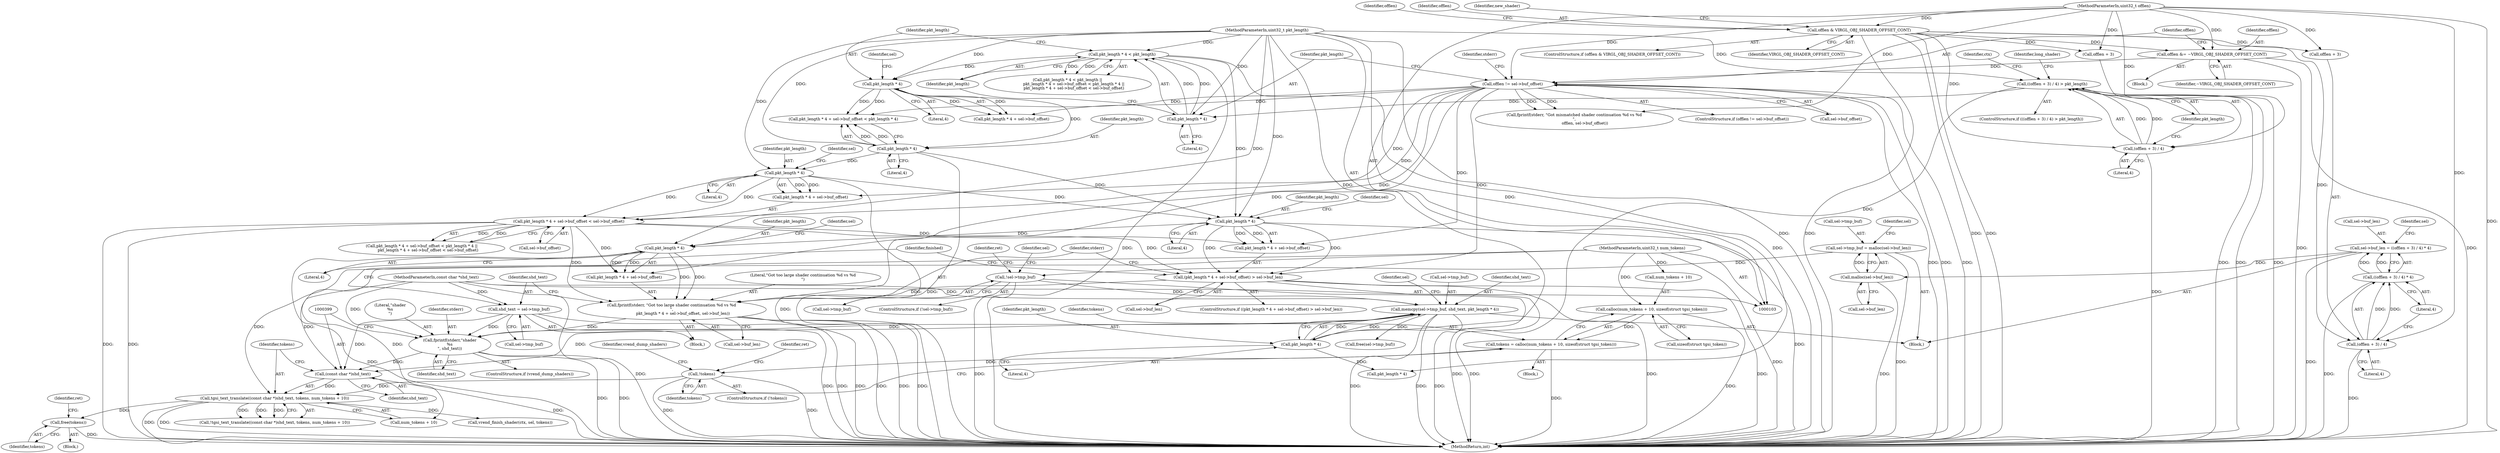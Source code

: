 digraph "0_virglrenderer_93761787b29f37fa627dea9082cdfc1a1ec608d6@API" {
"1000406" [label="(Call,free(tokens))"];
"1000397" [label="(Call,tgsi_text_translate((const char *)shd_text, tokens, num_tokens + 10))"];
"1000398" [label="(Call,(const char *)shd_text)"];
"1000364" [label="(Call,shd_text = sel->tmp_buf)"];
"1000107" [label="(MethodParameterIn,const char *shd_text)"];
"1000391" [label="(Call,fprintf(stderr,\"shader\n%s\n\", shd_text))"];
"1000351" [label="(Call,fprintf(stderr, \"Got too large shader continuation %d vs %d\n\",\n                  pkt_length * 4 + sel->buf_offset, sel->buf_len))"];
"1000355" [label="(Call,pkt_length * 4)"];
"1000341" [label="(Call,pkt_length * 4)"];
"1000305" [label="(Call,pkt_length * 4 < pkt_length)"];
"1000306" [label="(Call,pkt_length * 4)"];
"1000146" [label="(Call,((offlen + 3) / 4) > pkt_length)"];
"1000147" [label="(Call,(offlen + 3) / 4)"];
"1000138" [label="(Call,offlen & VIRGL_OBJ_SHADER_OFFSET_CONT)"];
"1000108" [label="(MethodParameterIn,uint32_t offlen)"];
"1000111" [label="(MethodParameterIn,uint32_t pkt_length)"];
"1000324" [label="(Call,pkt_length * 4)"];
"1000319" [label="(Call,pkt_length * 4)"];
"1000313" [label="(Call,pkt_length * 4)"];
"1000322" [label="(Call,pkt_length * 4 + sel->buf_offset < sel->buf_offset)"];
"1000286" [label="(Call,offlen != sel->buf_offset)"];
"1000282" [label="(Call,offlen &= ~VIRGL_OBJ_SHADER_OFFSET_CONT)"];
"1000339" [label="(Call,(pkt_length * 4 + sel->buf_offset) > sel->buf_len)"];
"1000230" [label="(Call,memcpy(sel->tmp_buf, shd_text, pkt_length * 4))"];
"1000221" [label="(Call,!sel->tmp_buf)"];
"1000212" [label="(Call,sel->tmp_buf = malloc(sel->buf_len))"];
"1000216" [label="(Call,malloc(sel->buf_len))"];
"1000201" [label="(Call,sel->buf_len = ((offlen + 3) / 4) * 4)"];
"1000205" [label="(Call,((offlen + 3) / 4) * 4)"];
"1000206" [label="(Call,(offlen + 3) / 4)"];
"1000235" [label="(Call,pkt_length * 4)"];
"1000382" [label="(Call,!tokens)"];
"1000373" [label="(Call,tokens = calloc(num_tokens + 10, sizeof(struct tgsi_token)))"];
"1000375" [label="(Call,calloc(num_tokens + 10, sizeof(struct tgsi_token)))"];
"1000109" [label="(MethodParameterIn,uint32_t num_tokens)"];
"1000343" [label="(Literal,4)"];
"1000347" [label="(Call,sel->buf_len)"];
"1000390" [label="(Identifier,vrend_dump_shaders)"];
"1000326" [label="(Literal,4)"];
"1000323" [label="(Call,pkt_length * 4 + sel->buf_offset)"];
"1000311" [label="(Call,pkt_length * 4 + sel->buf_offset < pkt_length * 4)"];
"1000145" [label="(ControlStructure,if (((offlen + 3) / 4) > pkt_length))"];
"1000413" [label="(Call,vrend_finish_shader(ctx, sel, tokens))"];
"1000338" [label="(ControlStructure,if ((pkt_length * 4 + sel->buf_offset) > sel->buf_len))"];
"1000206" [label="(Call,(offlen + 3) / 4)"];
"1000357" [label="(Literal,4)"];
"1000240" [label="(Identifier,sel)"];
"1000223" [label="(Identifier,sel)"];
"1000354" [label="(Call,pkt_length * 4 + sel->buf_offset)"];
"1000138" [label="(Call,offlen & VIRGL_OBJ_SHADER_OFFSET_CONT)"];
"1000310" [label="(Call,pkt_length * 4 + sel->buf_offset < pkt_length * 4 ||\n          pkt_length * 4 + sel->buf_offset < sel->buf_offset)"];
"1000351" [label="(Call,fprintf(stderr, \"Got too large shader continuation %d vs %d\n\",\n                  pkt_length * 4 + sel->buf_offset, sel->buf_len))"];
"1000309" [label="(Identifier,pkt_length)"];
"1000286" [label="(Call,offlen != sel->buf_offset)"];
"1000221" [label="(Call,!sel->tmp_buf)"];
"1000222" [label="(Call,sel->tmp_buf)"];
"1000345" [label="(Identifier,sel)"];
"1000383" [label="(Identifier,tokens)"];
"1000407" [label="(Identifier,tokens)"];
"1000231" [label="(Call,sel->tmp_buf)"];
"1000305" [label="(Call,pkt_length * 4 < pkt_length)"];
"1000146" [label="(Call,((offlen + 3) / 4) > pkt_length)"];
"1000400" [label="(Identifier,shd_text)"];
"1000353" [label="(Literal,\"Got too large shader continuation %d vs %d\n\")"];
"1000109" [label="(MethodParameterIn,uint32_t num_tokens)"];
"1000393" [label="(Literal,\"shader\n%s\n\")"];
"1000339" [label="(Call,(pkt_length * 4 + sel->buf_offset) > sel->buf_len)"];
"1000111" [label="(MethodParameterIn,uint32_t pkt_length)"];
"1000217" [label="(Call,sel->buf_len)"];
"1000370" [label="(Identifier,finished)"];
"1000314" [label="(Identifier,pkt_length)"];
"1000205" [label="(Call,((offlen + 3) / 4) * 4)"];
"1000330" [label="(Call,sel->buf_offset)"];
"1000211" [label="(Literal,4)"];
"1000391" [label="(Call,fprintf(stderr,\"shader\n%s\n\", shd_text))"];
"1000142" [label="(Identifier,new_shader)"];
"1000397" [label="(Call,tgsi_text_translate((const char *)shd_text, tokens, num_tokens + 10))"];
"1000355" [label="(Call,pkt_length * 4)"];
"1000213" [label="(Call,sel->tmp_buf)"];
"1000306" [label="(Call,pkt_length * 4)"];
"1000214" [label="(Identifier,sel)"];
"1000328" [label="(Identifier,sel)"];
"1000382" [label="(Call,!tokens)"];
"1000283" [label="(Identifier,offlen)"];
"1000307" [label="(Identifier,pkt_length)"];
"1000232" [label="(Identifier,sel)"];
"1000389" [label="(ControlStructure,if (vrend_dump_shaders))"];
"1000242" [label="(Call,pkt_length * 4)"];
"1000230" [label="(Call,memcpy(sel->tmp_buf, shd_text, pkt_length * 4))"];
"1000409" [label="(Identifier,ret)"];
"1000304" [label="(Call,pkt_length * 4 < pkt_length ||\n          pkt_length * 4 + sel->buf_offset < pkt_length * 4 ||\n          pkt_length * 4 + sel->buf_offset < sel->buf_offset)"];
"1000137" [label="(ControlStructure,if (offlen & VIRGL_OBJ_SHADER_OFFSET_CONT))"];
"1000207" [label="(Call,offlen + 3)"];
"1000317" [label="(Identifier,sel)"];
"1000364" [label="(Call,shd_text = sel->tmp_buf)"];
"1000292" [label="(Call,fprintf(stderr, \"Got mismatched shader continuation %d vs %d\n\",\n                 offlen, sel->buf_offset))"];
"1000342" [label="(Identifier,pkt_length)"];
"1000236" [label="(Identifier,pkt_length)"];
"1000149" [label="(Identifier,offlen)"];
"1000398" [label="(Call,(const char *)shd_text)"];
"1000160" [label="(Identifier,ctx)"];
"1000235" [label="(Call,pkt_length * 4)"];
"1000375" [label="(Call,calloc(num_tokens + 10, sizeof(struct tgsi_token)))"];
"1000376" [label="(Call,num_tokens + 10)"];
"1000394" [label="(Identifier,shd_text)"];
"1000237" [label="(Literal,4)"];
"1000293" [label="(Identifier,stderr)"];
"1000401" [label="(Identifier,tokens)"];
"1000392" [label="(Identifier,stderr)"];
"1000152" [label="(Identifier,pkt_length)"];
"1000201" [label="(Call,sel->buf_len = ((offlen + 3) / 4) * 4)"];
"1000259" [label="(Block,)"];
"1000200" [label="(Block,)"];
"1000282" [label="(Call,offlen &= ~VIRGL_OBJ_SHADER_OFFSET_CONT)"];
"1000321" [label="(Literal,4)"];
"1000220" [label="(ControlStructure,if (!sel->tmp_buf))"];
"1000312" [label="(Call,pkt_length * 4 + sel->buf_offset)"];
"1000322" [label="(Call,pkt_length * 4 + sel->buf_offset < sel->buf_offset)"];
"1000234" [label="(Identifier,shd_text)"];
"1000140" [label="(Identifier,VIRGL_OBJ_SHADER_OFFSET_CONT)"];
"1000284" [label="(Identifier,~VIRGL_OBJ_SHADER_OFFSET_CONT)"];
"1000148" [label="(Call,offlen + 3)"];
"1000313" [label="(Call,pkt_length * 4)"];
"1000315" [label="(Literal,4)"];
"1000325" [label="(Identifier,pkt_length)"];
"1000405" [label="(Block,)"];
"1000426" [label="(Call,free(sel->tmp_buf))"];
"1000287" [label="(Identifier,offlen)"];
"1000324" [label="(Call,pkt_length * 4)"];
"1000216" [label="(Call,malloc(sel->buf_len))"];
"1000308" [label="(Literal,4)"];
"1000381" [label="(ControlStructure,if (!tokens))"];
"1000386" [label="(Identifier,ret)"];
"1000356" [label="(Identifier,pkt_length)"];
"1000374" [label="(Identifier,tokens)"];
"1000107" [label="(MethodParameterIn,const char *shd_text)"];
"1000406" [label="(Call,free(tokens))"];
"1000365" [label="(Identifier,shd_text)"];
"1000373" [label="(Call,tokens = calloc(num_tokens + 10, sizeof(struct tgsi_token)))"];
"1000396" [label="(Call,!tgsi_text_translate((const char *)shd_text, tokens, num_tokens + 10))"];
"1000154" [label="(Identifier,long_shader)"];
"1000210" [label="(Literal,4)"];
"1000481" [label="(MethodReturn,int)"];
"1000147" [label="(Call,(offlen + 3) / 4)"];
"1000402" [label="(Call,num_tokens + 10)"];
"1000341" [label="(Call,pkt_length * 4)"];
"1000340" [label="(Call,pkt_length * 4 + sel->buf_offset)"];
"1000202" [label="(Call,sel->buf_len)"];
"1000371" [label="(Block,)"];
"1000350" [label="(Block,)"];
"1000212" [label="(Call,sel->tmp_buf = malloc(sel->buf_len))"];
"1000151" [label="(Literal,4)"];
"1000139" [label="(Identifier,offlen)"];
"1000359" [label="(Identifier,sel)"];
"1000108" [label="(MethodParameterIn,uint32_t offlen)"];
"1000227" [label="(Identifier,ret)"];
"1000379" [label="(Call,sizeof(struct tgsi_token))"];
"1000319" [label="(Call,pkt_length * 4)"];
"1000352" [label="(Identifier,stderr)"];
"1000361" [label="(Call,sel->buf_len)"];
"1000366" [label="(Call,sel->tmp_buf)"];
"1000285" [label="(ControlStructure,if (offlen != sel->buf_offset))"];
"1000320" [label="(Identifier,pkt_length)"];
"1000288" [label="(Call,sel->buf_offset)"];
"1000406" -> "1000405"  [label="AST: "];
"1000406" -> "1000407"  [label="CFG: "];
"1000407" -> "1000406"  [label="AST: "];
"1000409" -> "1000406"  [label="CFG: "];
"1000406" -> "1000481"  [label="DDG: "];
"1000397" -> "1000406"  [label="DDG: "];
"1000397" -> "1000396"  [label="AST: "];
"1000397" -> "1000402"  [label="CFG: "];
"1000398" -> "1000397"  [label="AST: "];
"1000401" -> "1000397"  [label="AST: "];
"1000402" -> "1000397"  [label="AST: "];
"1000396" -> "1000397"  [label="CFG: "];
"1000397" -> "1000481"  [label="DDG: "];
"1000397" -> "1000481"  [label="DDG: "];
"1000397" -> "1000396"  [label="DDG: "];
"1000397" -> "1000396"  [label="DDG: "];
"1000397" -> "1000396"  [label="DDG: "];
"1000398" -> "1000397"  [label="DDG: "];
"1000382" -> "1000397"  [label="DDG: "];
"1000109" -> "1000397"  [label="DDG: "];
"1000397" -> "1000413"  [label="DDG: "];
"1000398" -> "1000400"  [label="CFG: "];
"1000399" -> "1000398"  [label="AST: "];
"1000400" -> "1000398"  [label="AST: "];
"1000401" -> "1000398"  [label="CFG: "];
"1000398" -> "1000481"  [label="DDG: "];
"1000364" -> "1000398"  [label="DDG: "];
"1000391" -> "1000398"  [label="DDG: "];
"1000230" -> "1000398"  [label="DDG: "];
"1000107" -> "1000398"  [label="DDG: "];
"1000364" -> "1000350"  [label="AST: "];
"1000364" -> "1000366"  [label="CFG: "];
"1000365" -> "1000364"  [label="AST: "];
"1000366" -> "1000364"  [label="AST: "];
"1000370" -> "1000364"  [label="CFG: "];
"1000364" -> "1000481"  [label="DDG: "];
"1000364" -> "1000481"  [label="DDG: "];
"1000107" -> "1000364"  [label="DDG: "];
"1000364" -> "1000391"  [label="DDG: "];
"1000107" -> "1000103"  [label="AST: "];
"1000107" -> "1000481"  [label="DDG: "];
"1000107" -> "1000230"  [label="DDG: "];
"1000107" -> "1000391"  [label="DDG: "];
"1000391" -> "1000389"  [label="AST: "];
"1000391" -> "1000394"  [label="CFG: "];
"1000392" -> "1000391"  [label="AST: "];
"1000393" -> "1000391"  [label="AST: "];
"1000394" -> "1000391"  [label="AST: "];
"1000399" -> "1000391"  [label="CFG: "];
"1000391" -> "1000481"  [label="DDG: "];
"1000391" -> "1000481"  [label="DDG: "];
"1000351" -> "1000391"  [label="DDG: "];
"1000230" -> "1000391"  [label="DDG: "];
"1000351" -> "1000350"  [label="AST: "];
"1000351" -> "1000361"  [label="CFG: "];
"1000352" -> "1000351"  [label="AST: "];
"1000353" -> "1000351"  [label="AST: "];
"1000354" -> "1000351"  [label="AST: "];
"1000361" -> "1000351"  [label="AST: "];
"1000365" -> "1000351"  [label="CFG: "];
"1000351" -> "1000481"  [label="DDG: "];
"1000351" -> "1000481"  [label="DDG: "];
"1000351" -> "1000481"  [label="DDG: "];
"1000351" -> "1000481"  [label="DDG: "];
"1000355" -> "1000351"  [label="DDG: "];
"1000355" -> "1000351"  [label="DDG: "];
"1000322" -> "1000351"  [label="DDG: "];
"1000286" -> "1000351"  [label="DDG: "];
"1000339" -> "1000351"  [label="DDG: "];
"1000355" -> "1000354"  [label="AST: "];
"1000355" -> "1000357"  [label="CFG: "];
"1000356" -> "1000355"  [label="AST: "];
"1000357" -> "1000355"  [label="AST: "];
"1000359" -> "1000355"  [label="CFG: "];
"1000355" -> "1000481"  [label="DDG: "];
"1000355" -> "1000354"  [label="DDG: "];
"1000355" -> "1000354"  [label="DDG: "];
"1000341" -> "1000355"  [label="DDG: "];
"1000111" -> "1000355"  [label="DDG: "];
"1000341" -> "1000340"  [label="AST: "];
"1000341" -> "1000343"  [label="CFG: "];
"1000342" -> "1000341"  [label="AST: "];
"1000343" -> "1000341"  [label="AST: "];
"1000345" -> "1000341"  [label="CFG: "];
"1000341" -> "1000481"  [label="DDG: "];
"1000341" -> "1000339"  [label="DDG: "];
"1000341" -> "1000339"  [label="DDG: "];
"1000341" -> "1000340"  [label="DDG: "];
"1000341" -> "1000340"  [label="DDG: "];
"1000305" -> "1000341"  [label="DDG: "];
"1000324" -> "1000341"  [label="DDG: "];
"1000319" -> "1000341"  [label="DDG: "];
"1000111" -> "1000341"  [label="DDG: "];
"1000305" -> "1000304"  [label="AST: "];
"1000305" -> "1000309"  [label="CFG: "];
"1000306" -> "1000305"  [label="AST: "];
"1000309" -> "1000305"  [label="AST: "];
"1000314" -> "1000305"  [label="CFG: "];
"1000304" -> "1000305"  [label="CFG: "];
"1000305" -> "1000481"  [label="DDG: "];
"1000305" -> "1000481"  [label="DDG: "];
"1000305" -> "1000304"  [label="DDG: "];
"1000305" -> "1000304"  [label="DDG: "];
"1000306" -> "1000305"  [label="DDG: "];
"1000306" -> "1000305"  [label="DDG: "];
"1000111" -> "1000305"  [label="DDG: "];
"1000305" -> "1000313"  [label="DDG: "];
"1000306" -> "1000308"  [label="CFG: "];
"1000307" -> "1000306"  [label="AST: "];
"1000308" -> "1000306"  [label="AST: "];
"1000309" -> "1000306"  [label="CFG: "];
"1000146" -> "1000306"  [label="DDG: "];
"1000111" -> "1000306"  [label="DDG: "];
"1000146" -> "1000145"  [label="AST: "];
"1000146" -> "1000152"  [label="CFG: "];
"1000147" -> "1000146"  [label="AST: "];
"1000152" -> "1000146"  [label="AST: "];
"1000154" -> "1000146"  [label="CFG: "];
"1000160" -> "1000146"  [label="CFG: "];
"1000146" -> "1000481"  [label="DDG: "];
"1000146" -> "1000481"  [label="DDG: "];
"1000146" -> "1000481"  [label="DDG: "];
"1000147" -> "1000146"  [label="DDG: "];
"1000147" -> "1000146"  [label="DDG: "];
"1000111" -> "1000146"  [label="DDG: "];
"1000146" -> "1000235"  [label="DDG: "];
"1000147" -> "1000151"  [label="CFG: "];
"1000148" -> "1000147"  [label="AST: "];
"1000151" -> "1000147"  [label="AST: "];
"1000152" -> "1000147"  [label="CFG: "];
"1000147" -> "1000481"  [label="DDG: "];
"1000138" -> "1000147"  [label="DDG: "];
"1000108" -> "1000147"  [label="DDG: "];
"1000138" -> "1000137"  [label="AST: "];
"1000138" -> "1000140"  [label="CFG: "];
"1000139" -> "1000138"  [label="AST: "];
"1000140" -> "1000138"  [label="AST: "];
"1000142" -> "1000138"  [label="CFG: "];
"1000149" -> "1000138"  [label="CFG: "];
"1000138" -> "1000481"  [label="DDG: "];
"1000138" -> "1000481"  [label="DDG: "];
"1000138" -> "1000481"  [label="DDG: "];
"1000108" -> "1000138"  [label="DDG: "];
"1000138" -> "1000148"  [label="DDG: "];
"1000138" -> "1000206"  [label="DDG: "];
"1000138" -> "1000207"  [label="DDG: "];
"1000138" -> "1000282"  [label="DDG: "];
"1000108" -> "1000103"  [label="AST: "];
"1000108" -> "1000481"  [label="DDG: "];
"1000108" -> "1000148"  [label="DDG: "];
"1000108" -> "1000206"  [label="DDG: "];
"1000108" -> "1000207"  [label="DDG: "];
"1000108" -> "1000282"  [label="DDG: "];
"1000108" -> "1000286"  [label="DDG: "];
"1000108" -> "1000292"  [label="DDG: "];
"1000111" -> "1000103"  [label="AST: "];
"1000111" -> "1000481"  [label="DDG: "];
"1000111" -> "1000235"  [label="DDG: "];
"1000111" -> "1000242"  [label="DDG: "];
"1000111" -> "1000313"  [label="DDG: "];
"1000111" -> "1000319"  [label="DDG: "];
"1000111" -> "1000324"  [label="DDG: "];
"1000324" -> "1000323"  [label="AST: "];
"1000324" -> "1000326"  [label="CFG: "];
"1000325" -> "1000324"  [label="AST: "];
"1000326" -> "1000324"  [label="AST: "];
"1000328" -> "1000324"  [label="CFG: "];
"1000324" -> "1000481"  [label="DDG: "];
"1000324" -> "1000322"  [label="DDG: "];
"1000324" -> "1000322"  [label="DDG: "];
"1000324" -> "1000323"  [label="DDG: "];
"1000324" -> "1000323"  [label="DDG: "];
"1000319" -> "1000324"  [label="DDG: "];
"1000319" -> "1000311"  [label="AST: "];
"1000319" -> "1000321"  [label="CFG: "];
"1000320" -> "1000319"  [label="AST: "];
"1000321" -> "1000319"  [label="AST: "];
"1000311" -> "1000319"  [label="CFG: "];
"1000319" -> "1000481"  [label="DDG: "];
"1000319" -> "1000311"  [label="DDG: "];
"1000319" -> "1000311"  [label="DDG: "];
"1000313" -> "1000319"  [label="DDG: "];
"1000313" -> "1000312"  [label="AST: "];
"1000313" -> "1000315"  [label="CFG: "];
"1000314" -> "1000313"  [label="AST: "];
"1000315" -> "1000313"  [label="AST: "];
"1000317" -> "1000313"  [label="CFG: "];
"1000313" -> "1000311"  [label="DDG: "];
"1000313" -> "1000311"  [label="DDG: "];
"1000313" -> "1000312"  [label="DDG: "];
"1000313" -> "1000312"  [label="DDG: "];
"1000322" -> "1000310"  [label="AST: "];
"1000322" -> "1000330"  [label="CFG: "];
"1000323" -> "1000322"  [label="AST: "];
"1000330" -> "1000322"  [label="AST: "];
"1000310" -> "1000322"  [label="CFG: "];
"1000322" -> "1000481"  [label="DDG: "];
"1000322" -> "1000481"  [label="DDG: "];
"1000322" -> "1000310"  [label="DDG: "];
"1000322" -> "1000310"  [label="DDG: "];
"1000286" -> "1000322"  [label="DDG: "];
"1000322" -> "1000339"  [label="DDG: "];
"1000322" -> "1000340"  [label="DDG: "];
"1000322" -> "1000354"  [label="DDG: "];
"1000286" -> "1000285"  [label="AST: "];
"1000286" -> "1000288"  [label="CFG: "];
"1000287" -> "1000286"  [label="AST: "];
"1000288" -> "1000286"  [label="AST: "];
"1000293" -> "1000286"  [label="CFG: "];
"1000307" -> "1000286"  [label="CFG: "];
"1000286" -> "1000481"  [label="DDG: "];
"1000286" -> "1000481"  [label="DDG: "];
"1000286" -> "1000481"  [label="DDG: "];
"1000282" -> "1000286"  [label="DDG: "];
"1000286" -> "1000292"  [label="DDG: "];
"1000286" -> "1000292"  [label="DDG: "];
"1000286" -> "1000311"  [label="DDG: "];
"1000286" -> "1000312"  [label="DDG: "];
"1000286" -> "1000323"  [label="DDG: "];
"1000286" -> "1000339"  [label="DDG: "];
"1000286" -> "1000340"  [label="DDG: "];
"1000286" -> "1000354"  [label="DDG: "];
"1000282" -> "1000259"  [label="AST: "];
"1000282" -> "1000284"  [label="CFG: "];
"1000283" -> "1000282"  [label="AST: "];
"1000284" -> "1000282"  [label="AST: "];
"1000287" -> "1000282"  [label="CFG: "];
"1000282" -> "1000481"  [label="DDG: "];
"1000282" -> "1000481"  [label="DDG: "];
"1000339" -> "1000338"  [label="AST: "];
"1000339" -> "1000347"  [label="CFG: "];
"1000340" -> "1000339"  [label="AST: "];
"1000347" -> "1000339"  [label="AST: "];
"1000352" -> "1000339"  [label="CFG: "];
"1000370" -> "1000339"  [label="CFG: "];
"1000339" -> "1000481"  [label="DDG: "];
"1000339" -> "1000481"  [label="DDG: "];
"1000339" -> "1000481"  [label="DDG: "];
"1000230" -> "1000200"  [label="AST: "];
"1000230" -> "1000235"  [label="CFG: "];
"1000231" -> "1000230"  [label="AST: "];
"1000234" -> "1000230"  [label="AST: "];
"1000235" -> "1000230"  [label="AST: "];
"1000240" -> "1000230"  [label="CFG: "];
"1000230" -> "1000481"  [label="DDG: "];
"1000230" -> "1000481"  [label="DDG: "];
"1000230" -> "1000481"  [label="DDG: "];
"1000221" -> "1000230"  [label="DDG: "];
"1000235" -> "1000230"  [label="DDG: "];
"1000235" -> "1000230"  [label="DDG: "];
"1000230" -> "1000426"  [label="DDG: "];
"1000221" -> "1000220"  [label="AST: "];
"1000221" -> "1000222"  [label="CFG: "];
"1000222" -> "1000221"  [label="AST: "];
"1000227" -> "1000221"  [label="CFG: "];
"1000232" -> "1000221"  [label="CFG: "];
"1000221" -> "1000481"  [label="DDG: "];
"1000221" -> "1000481"  [label="DDG: "];
"1000212" -> "1000221"  [label="DDG: "];
"1000212" -> "1000200"  [label="AST: "];
"1000212" -> "1000216"  [label="CFG: "];
"1000213" -> "1000212"  [label="AST: "];
"1000216" -> "1000212"  [label="AST: "];
"1000223" -> "1000212"  [label="CFG: "];
"1000212" -> "1000481"  [label="DDG: "];
"1000216" -> "1000212"  [label="DDG: "];
"1000216" -> "1000217"  [label="CFG: "];
"1000217" -> "1000216"  [label="AST: "];
"1000216" -> "1000481"  [label="DDG: "];
"1000201" -> "1000216"  [label="DDG: "];
"1000201" -> "1000200"  [label="AST: "];
"1000201" -> "1000205"  [label="CFG: "];
"1000202" -> "1000201"  [label="AST: "];
"1000205" -> "1000201"  [label="AST: "];
"1000214" -> "1000201"  [label="CFG: "];
"1000201" -> "1000481"  [label="DDG: "];
"1000205" -> "1000201"  [label="DDG: "];
"1000205" -> "1000201"  [label="DDG: "];
"1000205" -> "1000211"  [label="CFG: "];
"1000206" -> "1000205"  [label="AST: "];
"1000211" -> "1000205"  [label="AST: "];
"1000205" -> "1000481"  [label="DDG: "];
"1000206" -> "1000205"  [label="DDG: "];
"1000206" -> "1000205"  [label="DDG: "];
"1000206" -> "1000210"  [label="CFG: "];
"1000207" -> "1000206"  [label="AST: "];
"1000210" -> "1000206"  [label="AST: "];
"1000211" -> "1000206"  [label="CFG: "];
"1000206" -> "1000481"  [label="DDG: "];
"1000235" -> "1000237"  [label="CFG: "];
"1000236" -> "1000235"  [label="AST: "];
"1000237" -> "1000235"  [label="AST: "];
"1000235" -> "1000242"  [label="DDG: "];
"1000382" -> "1000381"  [label="AST: "];
"1000382" -> "1000383"  [label="CFG: "];
"1000383" -> "1000382"  [label="AST: "];
"1000386" -> "1000382"  [label="CFG: "];
"1000390" -> "1000382"  [label="CFG: "];
"1000382" -> "1000481"  [label="DDG: "];
"1000382" -> "1000481"  [label="DDG: "];
"1000373" -> "1000382"  [label="DDG: "];
"1000373" -> "1000371"  [label="AST: "];
"1000373" -> "1000375"  [label="CFG: "];
"1000374" -> "1000373"  [label="AST: "];
"1000375" -> "1000373"  [label="AST: "];
"1000383" -> "1000373"  [label="CFG: "];
"1000373" -> "1000481"  [label="DDG: "];
"1000375" -> "1000373"  [label="DDG: "];
"1000375" -> "1000379"  [label="CFG: "];
"1000376" -> "1000375"  [label="AST: "];
"1000379" -> "1000375"  [label="AST: "];
"1000375" -> "1000481"  [label="DDG: "];
"1000109" -> "1000375"  [label="DDG: "];
"1000109" -> "1000103"  [label="AST: "];
"1000109" -> "1000481"  [label="DDG: "];
"1000109" -> "1000376"  [label="DDG: "];
"1000109" -> "1000402"  [label="DDG: "];
}
